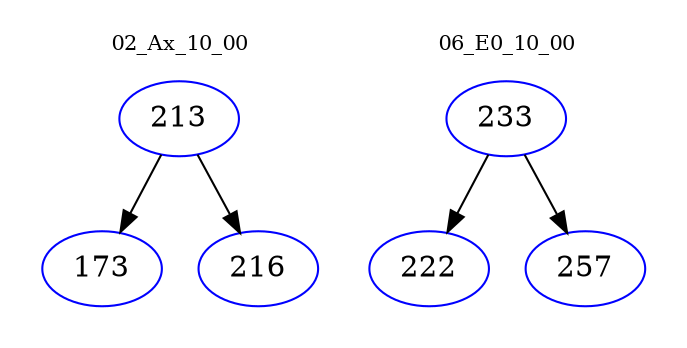 digraph{
subgraph cluster_0 {
color = white
label = "02_Ax_10_00";
fontsize=10;
T0_213 [label="213", color="blue"]
T0_213 -> T0_173 [color="black"]
T0_173 [label="173", color="blue"]
T0_213 -> T0_216 [color="black"]
T0_216 [label="216", color="blue"]
}
subgraph cluster_1 {
color = white
label = "06_E0_10_00";
fontsize=10;
T1_233 [label="233", color="blue"]
T1_233 -> T1_222 [color="black"]
T1_222 [label="222", color="blue"]
T1_233 -> T1_257 [color="black"]
T1_257 [label="257", color="blue"]
}
}
